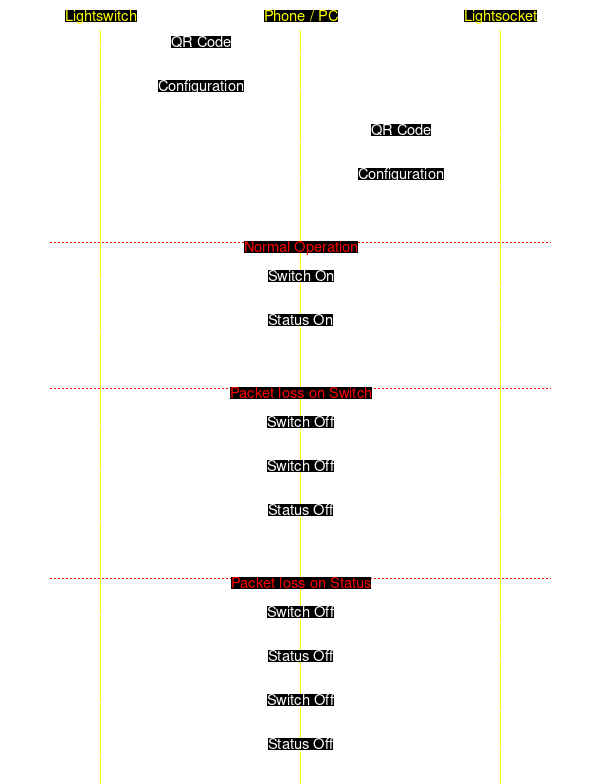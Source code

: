 msc { 
arcgradient=8;
a [label="Lightswitch", linecolor="yellow", textcolor="yellow", textbgcolor="black", arclinecolor="white", arctextcolor="white", arctextbgcolor="black"],
b [label="Phone / PC", linecolor="yellow", textcolor="yellow", textbgcolor="black", arclinecolor="white", arctextcolor="white", arctextbgcolor="black"],
c [label="Lightsocket", linecolor="yellow", textcolor="yellow", textbgcolor="black", arclinecolor="white", arctextcolor="white", arctextbgcolor="black"];

a->b [ label = "QR Code"];
b->a [ label = "Configuration" ];

c->b [ label = "QR Code"];
b->c [ label = "Configuration" ];

|||;
--- [ label = "Normal Operation", linecolor="red", textcolor="red", textbgcolor="black" ];

a->c [ label = "Switch On" ];
c->a [ label = "Status On" ];

|||;
--- [ label = "Packet loss on Switch", linecolor="red", textcolor="red", textbgcolor="black" ];

a-xc [ label = "Switch Off" ];
a->c [ label = "Switch Off" ];
c->a [ label = "Status Off" ];

|||;
--- [ label = "Packet loss on Status", linecolor="red", textcolor="red", textbgcolor="black" ];

a->c [ label = "Switch Off" ];
c-xa [ label = "Status Off" ];
a->c [ label = "Switch Off" ];
c->a [ label = "Status Off" ];

}

